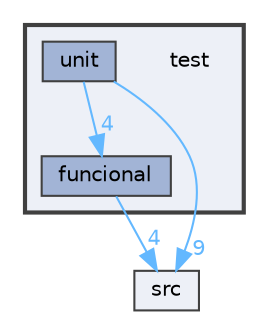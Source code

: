 digraph "test"
{
 // LATEX_PDF_SIZE
  bgcolor="transparent";
  edge [fontname=Helvetica,fontsize=10,labelfontname=Helvetica,labelfontsize=10];
  node [fontname=Helvetica,fontsize=10,shape=box,height=0.2,width=0.4];
  compound=true
  subgraph clusterdir_13e138d54eb8818da29c3992edef070a {
    graph [ bgcolor="#edf0f7", pencolor="grey25", label="", fontname=Helvetica,fontsize=10 style="filled,bold", URL="dir_13e138d54eb8818da29c3992edef070a.html",tooltip=""]
    dir_13e138d54eb8818da29c3992edef070a [shape=plaintext, label="test"];
  dir_fbd0e864acb36f363f615ea3aef4272b [label="funcional", fillcolor="#a2b4d6", color="grey25", style="filled", URL="dir_fbd0e864acb36f363f615ea3aef4272b.html",tooltip=""];
  dir_6a07fdbc4b50e86806a88566ca8f66e4 [label="unit", fillcolor="#a2b4d6", color="grey25", style="filled", URL="dir_6a07fdbc4b50e86806a88566ca8f66e4.html",tooltip=""];
  }
  dir_68267d1309a1af8e8297ef4c3efbcdba [label="src", fillcolor="#edf0f7", color="grey25", style="filled", URL="dir_68267d1309a1af8e8297ef4c3efbcdba.html",tooltip=""];
  dir_fbd0e864acb36f363f615ea3aef4272b->dir_68267d1309a1af8e8297ef4c3efbcdba [headlabel="4", labeldistance=1.5 headhref="dir_000000_000001.html" color="steelblue1" fontcolor="steelblue1"];
  dir_6a07fdbc4b50e86806a88566ca8f66e4->dir_68267d1309a1af8e8297ef4c3efbcdba [headlabel="9", labeldistance=1.5 headhref="dir_000003_000001.html" color="steelblue1" fontcolor="steelblue1"];
  dir_6a07fdbc4b50e86806a88566ca8f66e4->dir_fbd0e864acb36f363f615ea3aef4272b [headlabel="4", labeldistance=1.5 headhref="dir_000003_000000.html" color="steelblue1" fontcolor="steelblue1"];
}
